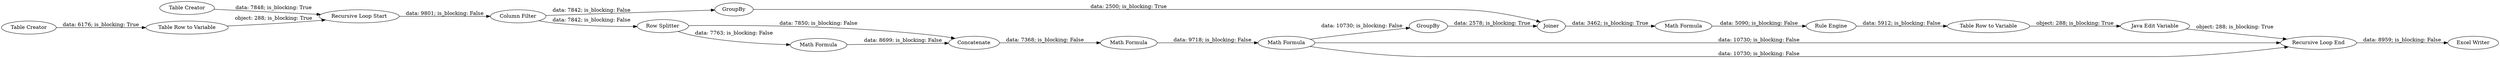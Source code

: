 digraph {
	"-685553244471707874_40" [label="Excel Writer"]
	"-685553244471707874_28" [label="Java Edit Variable"]
	"-685553244471707874_29" [label="Recursive Loop Start"]
	"-685553244471707874_20" [label="Math Formula"]
	"-685553244471707874_33" [label=Joiner]
	"-685553244471707874_6" [label="Math Formula"]
	"-685553244471707874_39" [label="Table Creator"]
	"-685553244471707874_30" [label="Recursive Loop End"]
	"-685553244471707874_13" [label="Table Row to Variable"]
	"-685553244471707874_22" [label="Rule Engine"]
	"-685553244471707874_36" [label=GroupBy]
	"-685553244471707874_8" [label="Table Creator"]
	"-685553244471707874_18" [label="Math Formula"]
	"-685553244471707874_37" [label=GroupBy]
	"-685553244471707874_5" [label="Math Formula"]
	"-685553244471707874_10" [label="Column Filter"]
	"-685553244471707874_17" [label="Row Splitter"]
	"-685553244471707874_19" [label=Concatenate]
	"-685553244471707874_27" [label="Table Row to Variable"]
	"-685553244471707874_28" -> "-685553244471707874_30" [label="object: 288; is_blocking: True"]
	"-685553244471707874_17" -> "-685553244471707874_18" [label="data: 7763; is_blocking: False"]
	"-685553244471707874_10" -> "-685553244471707874_36" [label="data: 7842; is_blocking: False"]
	"-685553244471707874_37" -> "-685553244471707874_33" [label="data: 2578; is_blocking: True"]
	"-685553244471707874_36" -> "-685553244471707874_33" [label="data: 2500; is_blocking: True"]
	"-685553244471707874_30" -> "-685553244471707874_40" [label="data: 8959; is_blocking: False"]
	"-685553244471707874_8" -> "-685553244471707874_13" [label="data: 6176; is_blocking: True"]
	"-685553244471707874_29" -> "-685553244471707874_10" [label="data: 9801; is_blocking: False"]
	"-685553244471707874_6" -> "-685553244471707874_37" [label="data: 10730; is_blocking: False"]
	"-685553244471707874_5" -> "-685553244471707874_6" [label="data: 9718; is_blocking: False"]
	"-685553244471707874_39" -> "-685553244471707874_29" [label="data: 7848; is_blocking: True"]
	"-685553244471707874_6" -> "-685553244471707874_30" [label="data: 10730; is_blocking: False"]
	"-685553244471707874_6" -> "-685553244471707874_30" [label="data: 10730; is_blocking: False"]
	"-685553244471707874_27" -> "-685553244471707874_28" [label="object: 288; is_blocking: True"]
	"-685553244471707874_13" -> "-685553244471707874_29" [label="object: 288; is_blocking: True"]
	"-685553244471707874_10" -> "-685553244471707874_17" [label="data: 7842; is_blocking: False"]
	"-685553244471707874_17" -> "-685553244471707874_19" [label="data: 7850; is_blocking: False"]
	"-685553244471707874_33" -> "-685553244471707874_20" [label="data: 3462; is_blocking: True"]
	"-685553244471707874_19" -> "-685553244471707874_5" [label="data: 7368; is_blocking: False"]
	"-685553244471707874_22" -> "-685553244471707874_27" [label="data: 5912; is_blocking: False"]
	"-685553244471707874_20" -> "-685553244471707874_22" [label="data: 5090; is_blocking: False"]
	"-685553244471707874_18" -> "-685553244471707874_19" [label="data: 8699; is_blocking: False"]
	rankdir=LR
}
